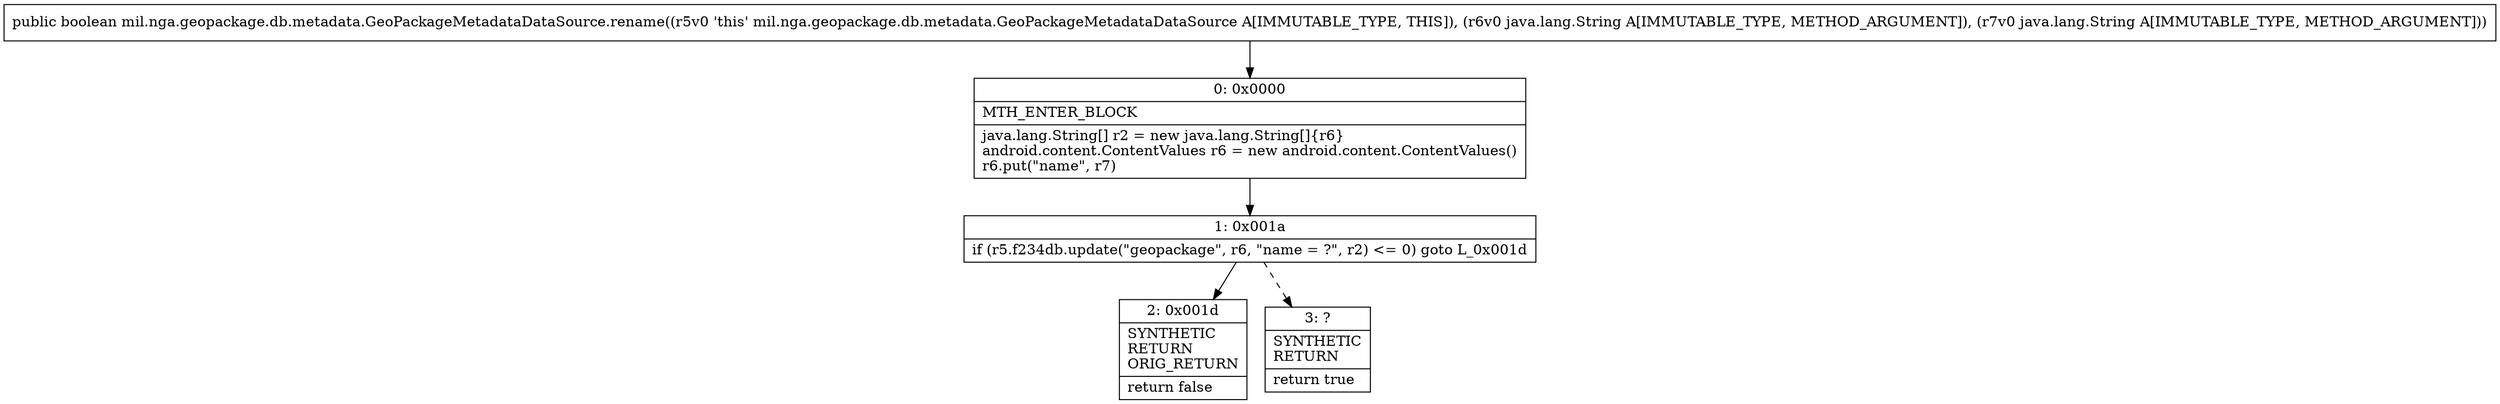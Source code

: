 digraph "CFG formil.nga.geopackage.db.metadata.GeoPackageMetadataDataSource.rename(Ljava\/lang\/String;Ljava\/lang\/String;)Z" {
Node_0 [shape=record,label="{0\:\ 0x0000|MTH_ENTER_BLOCK\l|java.lang.String[] r2 = new java.lang.String[]\{r6\}\landroid.content.ContentValues r6 = new android.content.ContentValues()\lr6.put(\"name\", r7)\l}"];
Node_1 [shape=record,label="{1\:\ 0x001a|if (r5.f234db.update(\"geopackage\", r6, \"name = ?\", r2) \<= 0) goto L_0x001d\l}"];
Node_2 [shape=record,label="{2\:\ 0x001d|SYNTHETIC\lRETURN\lORIG_RETURN\l|return false\l}"];
Node_3 [shape=record,label="{3\:\ ?|SYNTHETIC\lRETURN\l|return true\l}"];
MethodNode[shape=record,label="{public boolean mil.nga.geopackage.db.metadata.GeoPackageMetadataDataSource.rename((r5v0 'this' mil.nga.geopackage.db.metadata.GeoPackageMetadataDataSource A[IMMUTABLE_TYPE, THIS]), (r6v0 java.lang.String A[IMMUTABLE_TYPE, METHOD_ARGUMENT]), (r7v0 java.lang.String A[IMMUTABLE_TYPE, METHOD_ARGUMENT])) }"];
MethodNode -> Node_0;
Node_0 -> Node_1;
Node_1 -> Node_2;
Node_1 -> Node_3[style=dashed];
}

